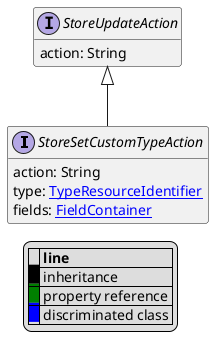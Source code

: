 @startuml

hide empty fields
hide empty methods
legend
|= |= line |
|<back:black>   </back>| inheritance |
|<back:green>   </back>| property reference |
|<back:blue>   </back>| discriminated class |
endlegend
interface StoreSetCustomTypeAction [[StoreSetCustomTypeAction.svg]] extends StoreUpdateAction {
    action: String
    type: [[TypeResourceIdentifier.svg TypeResourceIdentifier]]
    fields: [[FieldContainer.svg FieldContainer]]
}
interface StoreUpdateAction [[StoreUpdateAction.svg]]  {
    action: String
}





@enduml
